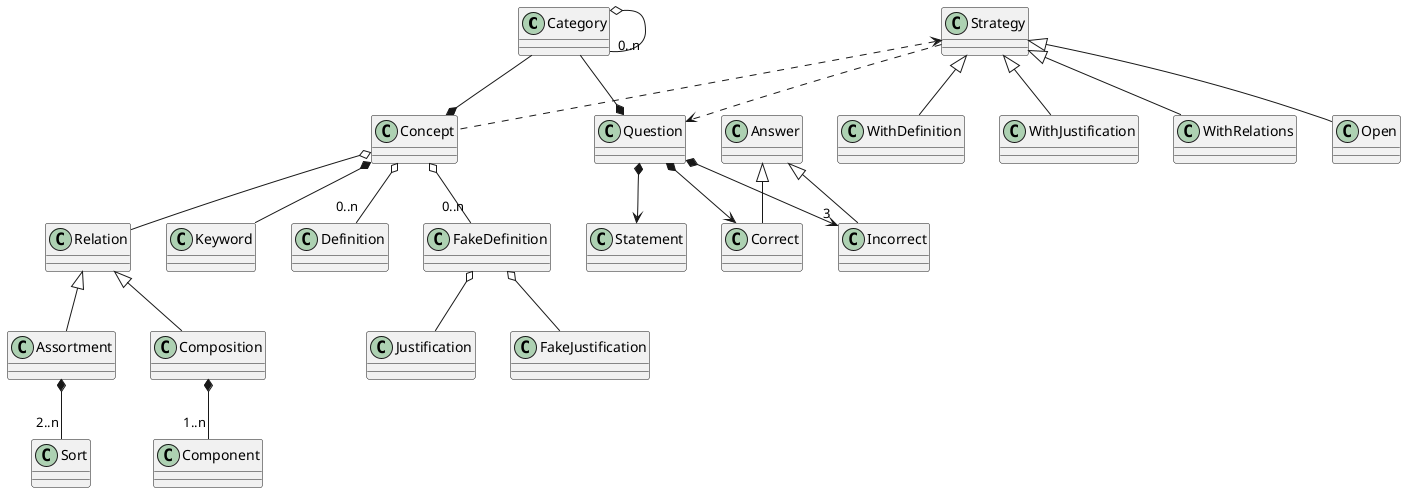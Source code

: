 @startuml ConceptDomainDetail

class Category 

class Concept

class Keyword

Class Definition 

Class FakeDefinition

Class Justification

Class FakeJustification

Class Relation

Class Assortment

Class Sort

Class Composition

Class Component

Class Strategy

class Question 

class Statement

class Answer 

class Correct

Class Incorrect

Category o--"0..n" Category

Category --* Concept
Concept *-- Keyword
Concept o--"0..n" Definition
Concept o-- "0..n" FakeDefinition

FakeDefinition o-- Justification
FakeDefinition o-- FakeJustification

Concept o-- Relation
Relation <|-- Assortment
Relation <|-- Composition
Assortment *-- "2..n" Sort
Composition *-- "1..n" Component

Category --* Question
Strategy <.. Concept 

'Strategies
 Strategy <|-- Open
 'Strategy <|-- DefineKeyword
 Strategy <|-- WithDefinition
 'Strategy <|-- CombineDefinitions
 Strategy <|-- WithJustification
 Strategy <|-- WithRelations

Strategy ..> Question
Question *-->   Statement
Question *--> "3" Incorrect
Question *-->   Correct
Answer <|-- Correct
Answer <|-- Incorrect

 









